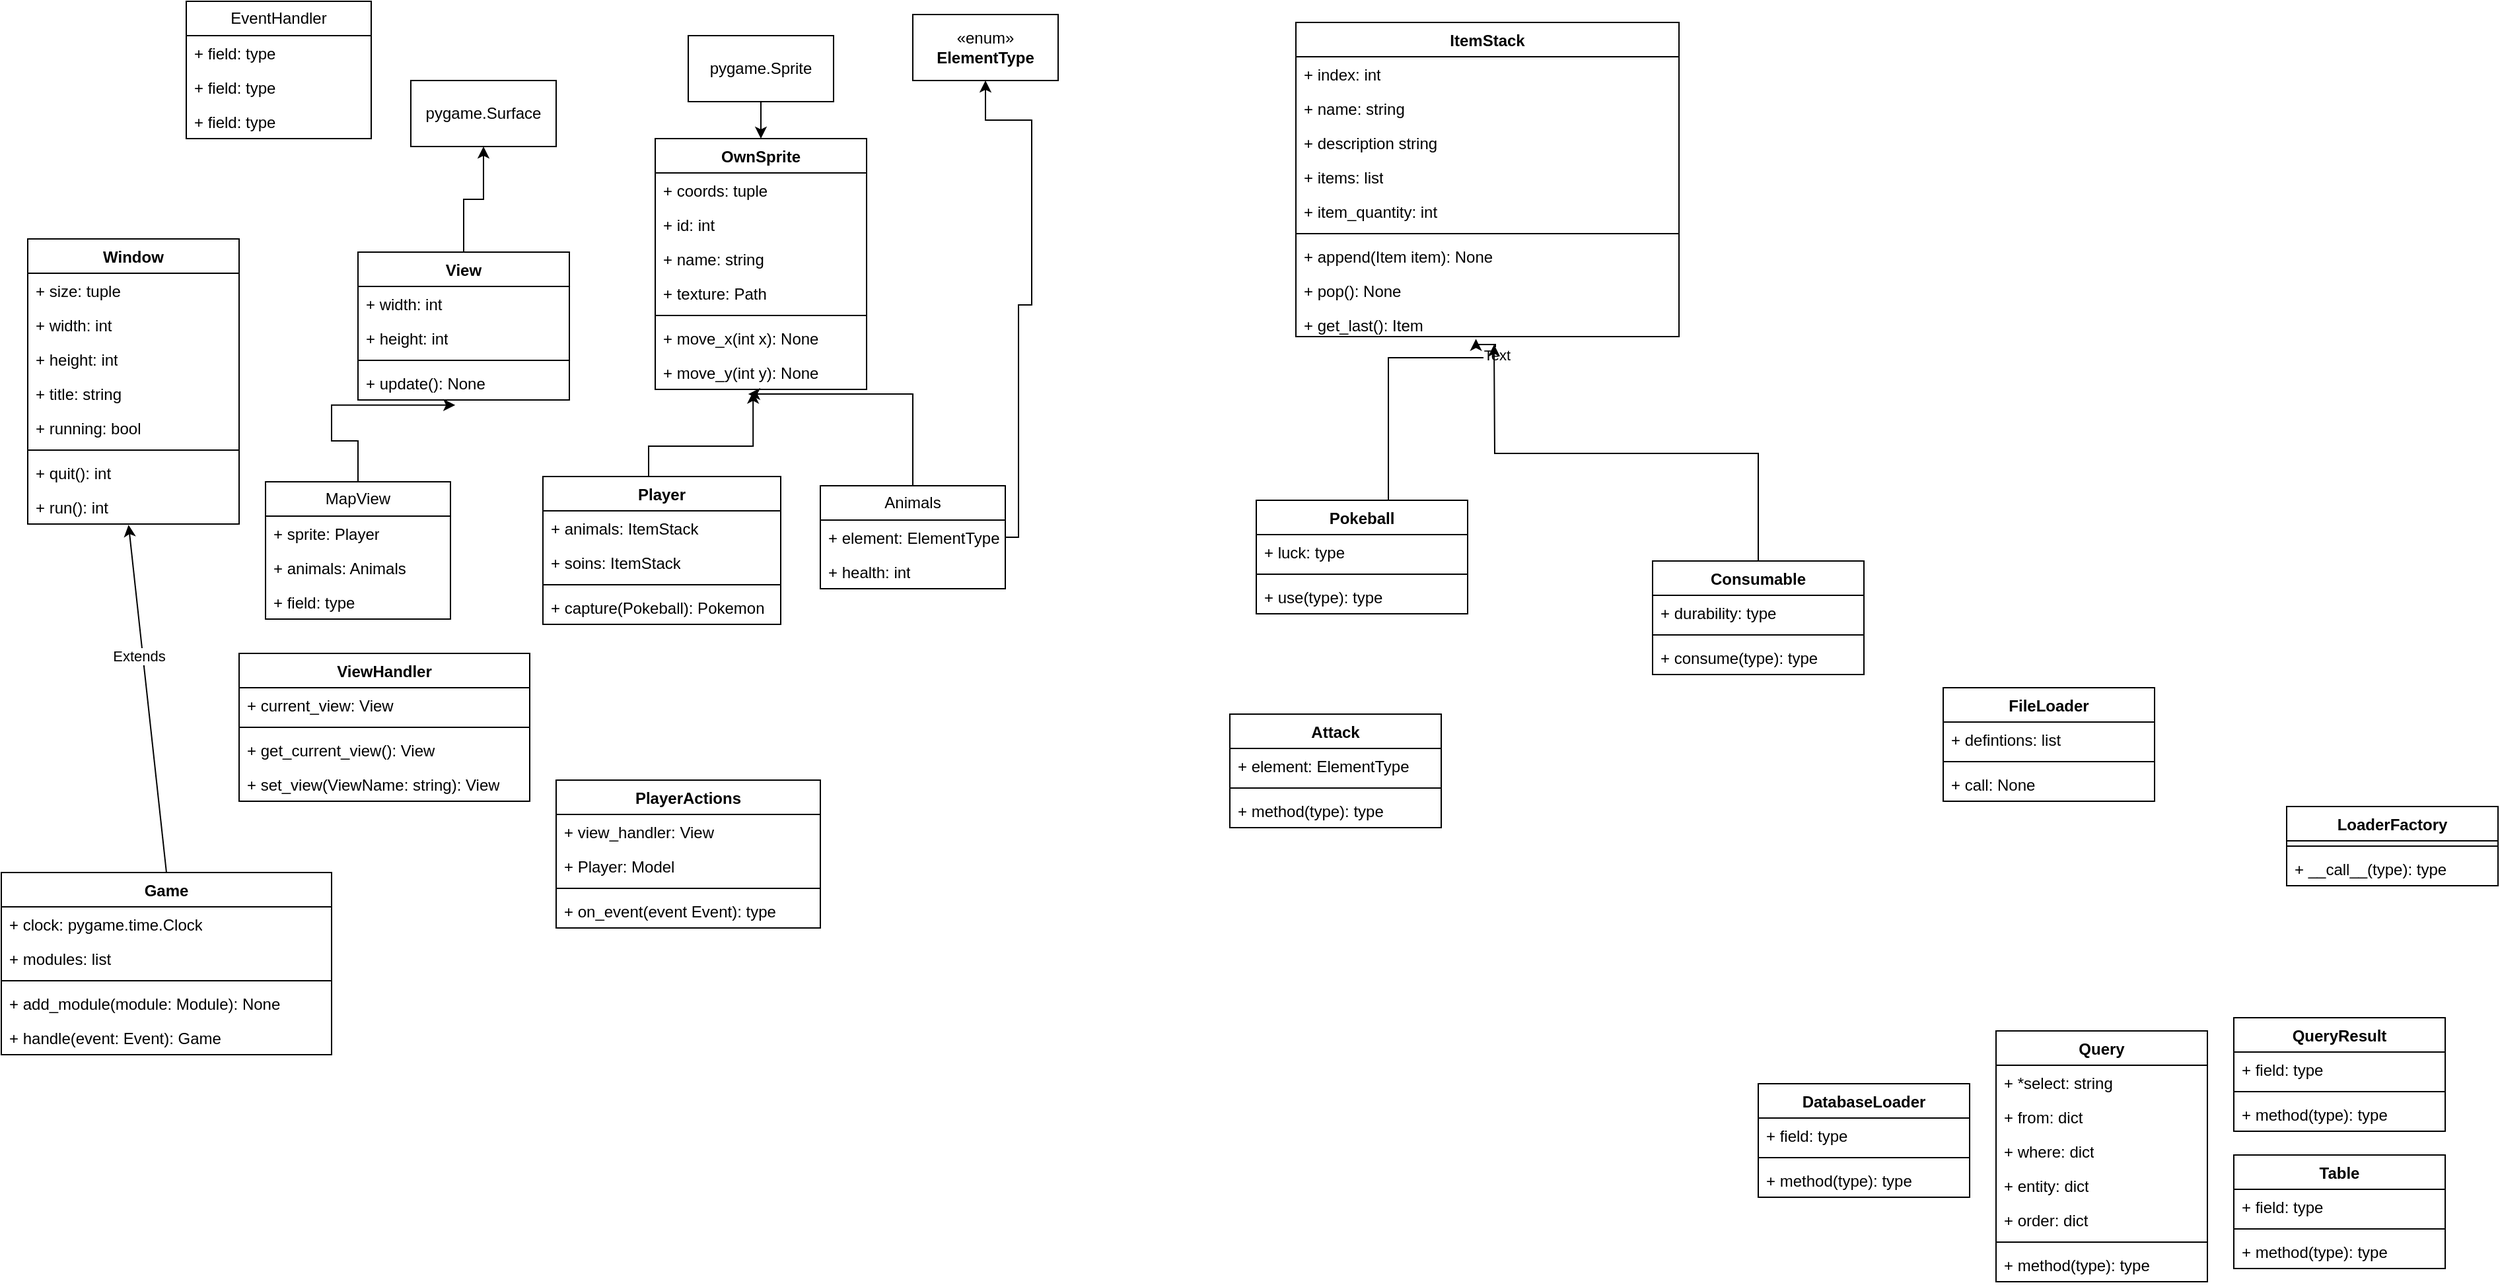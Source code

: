 <mxfile version="24.7.14">
  <diagram id="C5RBs43oDa-KdzZeNtuy" name="Page-1">
    <mxGraphModel dx="1259" dy="772" grid="1" gridSize="10" guides="1" tooltips="1" connect="1" arrows="1" fold="1" page="1" pageScale="1" pageWidth="827" pageHeight="1169" math="0" shadow="0">
      <root>
        <mxCell id="WIyWlLk6GJQsqaUBKTNV-0" />
        <mxCell id="WIyWlLk6GJQsqaUBKTNV-1" parent="WIyWlLk6GJQsqaUBKTNV-0" />
        <mxCell id="GONBPTO6Ev1psJUMG5_J-37" style="edgeStyle=orthogonalEdgeStyle;rounded=0;orthogonalLoop=1;jettySize=auto;html=1;exitX=0.5;exitY=0;exitDx=0;exitDy=0;entryX=0.463;entryY=1.067;entryDx=0;entryDy=0;entryPerimeter=0;" parent="WIyWlLk6GJQsqaUBKTNV-1" source="RWtT4axtiHyK8IpYMIvo-4" target="GONBPTO6Ev1psJUMG5_J-42" edge="1">
          <mxGeometry relative="1" as="geometry">
            <mxPoint x="590" y="370" as="targetPoint" />
            <mxPoint x="500" y="470" as="sourcePoint" />
            <Array as="points">
              <mxPoint x="500" y="427" />
              <mxPoint x="579" y="427" />
            </Array>
          </mxGeometry>
        </mxCell>
        <mxCell id="Wf7hyPrL2apVzVaOcEOz-4" value="Window" style="swimlane;fontStyle=1;align=center;verticalAlign=top;childLayout=stackLayout;horizontal=1;startSize=26;horizontalStack=0;resizeParent=1;resizeParentMax=0;resizeLast=0;collapsible=1;marginBottom=0;whiteSpace=wrap;html=1;" parent="WIyWlLk6GJQsqaUBKTNV-1" vertex="1">
          <mxGeometry x="30" y="270" width="160" height="216" as="geometry" />
        </mxCell>
        <mxCell id="Wf7hyPrL2apVzVaOcEOz-5" value="+ size: tuple&lt;br&gt;&lt;div&gt;&lt;br&gt;&lt;/div&gt;" style="text;strokeColor=none;fillColor=none;align=left;verticalAlign=top;spacingLeft=4;spacingRight=4;overflow=hidden;rotatable=0;points=[[0,0.5],[1,0.5]];portConstraint=eastwest;whiteSpace=wrap;html=1;" parent="Wf7hyPrL2apVzVaOcEOz-4" vertex="1">
          <mxGeometry y="26" width="160" height="26" as="geometry" />
        </mxCell>
        <mxCell id="Wf7hyPrL2apVzVaOcEOz-34" value="+ width: int&lt;br&gt;&lt;div&gt;&lt;br&gt;&lt;/div&gt;" style="text;strokeColor=none;fillColor=none;align=left;verticalAlign=top;spacingLeft=4;spacingRight=4;overflow=hidden;rotatable=0;points=[[0,0.5],[1,0.5]];portConstraint=eastwest;whiteSpace=wrap;html=1;" parent="Wf7hyPrL2apVzVaOcEOz-4" vertex="1">
          <mxGeometry y="52" width="160" height="26" as="geometry" />
        </mxCell>
        <mxCell id="Wf7hyPrL2apVzVaOcEOz-35" value="+ height: int&lt;br&gt;&lt;div&gt;&lt;br&gt;&lt;/div&gt;" style="text;strokeColor=none;fillColor=none;align=left;verticalAlign=top;spacingLeft=4;spacingRight=4;overflow=hidden;rotatable=0;points=[[0,0.5],[1,0.5]];portConstraint=eastwest;whiteSpace=wrap;html=1;" parent="Wf7hyPrL2apVzVaOcEOz-4" vertex="1">
          <mxGeometry y="78" width="160" height="26" as="geometry" />
        </mxCell>
        <mxCell id="Wf7hyPrL2apVzVaOcEOz-8" value="+ title: string&lt;br&gt;&lt;div&gt;&lt;br&gt;&lt;/div&gt;" style="text;strokeColor=none;fillColor=none;align=left;verticalAlign=top;spacingLeft=4;spacingRight=4;overflow=hidden;rotatable=0;points=[[0,0.5],[1,0.5]];portConstraint=eastwest;whiteSpace=wrap;html=1;" parent="Wf7hyPrL2apVzVaOcEOz-4" vertex="1">
          <mxGeometry y="104" width="160" height="26" as="geometry" />
        </mxCell>
        <mxCell id="Wf7hyPrL2apVzVaOcEOz-36" value="+ running: bool&lt;br&gt;&lt;div&gt;&lt;br&gt;&lt;/div&gt;" style="text;strokeColor=none;fillColor=none;align=left;verticalAlign=top;spacingLeft=4;spacingRight=4;overflow=hidden;rotatable=0;points=[[0,0.5],[1,0.5]];portConstraint=eastwest;whiteSpace=wrap;html=1;" parent="Wf7hyPrL2apVzVaOcEOz-4" vertex="1">
          <mxGeometry y="130" width="160" height="26" as="geometry" />
        </mxCell>
        <mxCell id="Wf7hyPrL2apVzVaOcEOz-6" value="" style="line;strokeWidth=1;fillColor=none;align=left;verticalAlign=middle;spacingTop=-1;spacingLeft=3;spacingRight=3;rotatable=0;labelPosition=right;points=[];portConstraint=eastwest;strokeColor=inherit;" parent="Wf7hyPrL2apVzVaOcEOz-4" vertex="1">
          <mxGeometry y="156" width="160" height="8" as="geometry" />
        </mxCell>
        <mxCell id="Wf7hyPrL2apVzVaOcEOz-7" value="+ quit(): int" style="text;strokeColor=none;fillColor=none;align=left;verticalAlign=top;spacingLeft=4;spacingRight=4;overflow=hidden;rotatable=0;points=[[0,0.5],[1,0.5]];portConstraint=eastwest;whiteSpace=wrap;html=1;" parent="Wf7hyPrL2apVzVaOcEOz-4" vertex="1">
          <mxGeometry y="164" width="160" height="26" as="geometry" />
        </mxCell>
        <mxCell id="Wf7hyPrL2apVzVaOcEOz-9" value="+ run(): int" style="text;strokeColor=none;fillColor=none;align=left;verticalAlign=top;spacingLeft=4;spacingRight=4;overflow=hidden;rotatable=0;points=[[0,0.5],[1,0.5]];portConstraint=eastwest;whiteSpace=wrap;html=1;" parent="Wf7hyPrL2apVzVaOcEOz-4" vertex="1">
          <mxGeometry y="190" width="160" height="26" as="geometry" />
        </mxCell>
        <mxCell id="Wf7hyPrL2apVzVaOcEOz-10" value="Game" style="swimlane;fontStyle=1;align=center;verticalAlign=top;childLayout=stackLayout;horizontal=1;startSize=26;horizontalStack=0;resizeParent=1;resizeParentMax=0;resizeLast=0;collapsible=1;marginBottom=0;whiteSpace=wrap;html=1;" parent="WIyWlLk6GJQsqaUBKTNV-1" vertex="1">
          <mxGeometry x="10" y="750" width="250" height="138" as="geometry" />
        </mxCell>
        <mxCell id="Wf7hyPrL2apVzVaOcEOz-11" value="+ clock: pygame.time.Clock" style="text;strokeColor=none;fillColor=none;align=left;verticalAlign=top;spacingLeft=4;spacingRight=4;overflow=hidden;rotatable=0;points=[[0,0.5],[1,0.5]];portConstraint=eastwest;whiteSpace=wrap;html=1;" parent="Wf7hyPrL2apVzVaOcEOz-10" vertex="1">
          <mxGeometry y="26" width="250" height="26" as="geometry" />
        </mxCell>
        <mxCell id="Wf7hyPrL2apVzVaOcEOz-49" value="+ modules: list" style="text;strokeColor=none;fillColor=none;align=left;verticalAlign=top;spacingLeft=4;spacingRight=4;overflow=hidden;rotatable=0;points=[[0,0.5],[1,0.5]];portConstraint=eastwest;whiteSpace=wrap;html=1;" parent="Wf7hyPrL2apVzVaOcEOz-10" vertex="1">
          <mxGeometry y="52" width="250" height="26" as="geometry" />
        </mxCell>
        <mxCell id="Wf7hyPrL2apVzVaOcEOz-12" value="" style="line;strokeWidth=1;fillColor=none;align=left;verticalAlign=middle;spacingTop=-1;spacingLeft=3;spacingRight=3;rotatable=0;labelPosition=right;points=[];portConstraint=eastwest;strokeColor=inherit;" parent="Wf7hyPrL2apVzVaOcEOz-10" vertex="1">
          <mxGeometry y="78" width="250" height="8" as="geometry" />
        </mxCell>
        <mxCell id="Wf7hyPrL2apVzVaOcEOz-13" value="+ add_module(module: Module): None" style="text;strokeColor=none;fillColor=none;align=left;verticalAlign=top;spacingLeft=4;spacingRight=4;overflow=hidden;rotatable=0;points=[[0,0.5],[1,0.5]];portConstraint=eastwest;whiteSpace=wrap;html=1;" parent="Wf7hyPrL2apVzVaOcEOz-10" vertex="1">
          <mxGeometry y="86" width="250" height="26" as="geometry" />
        </mxCell>
        <mxCell id="Wf7hyPrL2apVzVaOcEOz-50" value="+ handle(event: Event): Game" style="text;strokeColor=none;fillColor=none;align=left;verticalAlign=top;spacingLeft=4;spacingRight=4;overflow=hidden;rotatable=0;points=[[0,0.5],[1,0.5]];portConstraint=eastwest;whiteSpace=wrap;html=1;" parent="Wf7hyPrL2apVzVaOcEOz-10" vertex="1">
          <mxGeometry y="112" width="250" height="26" as="geometry" />
        </mxCell>
        <mxCell id="Wf7hyPrL2apVzVaOcEOz-15" value="" style="endArrow=classic;html=1;rounded=0;entryX=0.477;entryY=1.025;entryDx=0;entryDy=0;entryPerimeter=0;exitX=0.5;exitY=0;exitDx=0;exitDy=0;" parent="WIyWlLk6GJQsqaUBKTNV-1" source="Wf7hyPrL2apVzVaOcEOz-10" target="Wf7hyPrL2apVzVaOcEOz-9" edge="1">
          <mxGeometry width="50" height="50" relative="1" as="geometry">
            <mxPoint x="360" y="530" as="sourcePoint" />
            <mxPoint x="170" y="430" as="targetPoint" />
          </mxGeometry>
        </mxCell>
        <mxCell id="Wf7hyPrL2apVzVaOcEOz-16" value="Extends" style="edgeLabel;html=1;align=center;verticalAlign=middle;resizable=0;points=[];" parent="Wf7hyPrL2apVzVaOcEOz-15" vertex="1" connectable="0">
          <mxGeometry x="0.249" y="3" relative="1" as="geometry">
            <mxPoint as="offset" />
          </mxGeometry>
        </mxCell>
        <mxCell id="Wf7hyPrL2apVzVaOcEOz-17" value="MapView" style="swimlane;fontStyle=0;childLayout=stackLayout;horizontal=1;startSize=26;fillColor=none;horizontalStack=0;resizeParent=1;resizeParentMax=0;resizeLast=0;collapsible=1;marginBottom=0;whiteSpace=wrap;html=1;" parent="WIyWlLk6GJQsqaUBKTNV-1" vertex="1">
          <mxGeometry x="210" y="454" width="140" height="104" as="geometry" />
        </mxCell>
        <mxCell id="Wf7hyPrL2apVzVaOcEOz-18" value="+ sprite: Player" style="text;strokeColor=none;fillColor=none;align=left;verticalAlign=top;spacingLeft=4;spacingRight=4;overflow=hidden;rotatable=0;points=[[0,0.5],[1,0.5]];portConstraint=eastwest;whiteSpace=wrap;html=1;" parent="Wf7hyPrL2apVzVaOcEOz-17" vertex="1">
          <mxGeometry y="26" width="140" height="26" as="geometry" />
        </mxCell>
        <mxCell id="Wf7hyPrL2apVzVaOcEOz-19" value="+ animals: Animals" style="text;strokeColor=none;fillColor=none;align=left;verticalAlign=top;spacingLeft=4;spacingRight=4;overflow=hidden;rotatable=0;points=[[0,0.5],[1,0.5]];portConstraint=eastwest;whiteSpace=wrap;html=1;" parent="Wf7hyPrL2apVzVaOcEOz-17" vertex="1">
          <mxGeometry y="52" width="140" height="26" as="geometry" />
        </mxCell>
        <mxCell id="Wf7hyPrL2apVzVaOcEOz-20" value="+ field: type" style="text;strokeColor=none;fillColor=none;align=left;verticalAlign=top;spacingLeft=4;spacingRight=4;overflow=hidden;rotatable=0;points=[[0,0.5],[1,0.5]];portConstraint=eastwest;whiteSpace=wrap;html=1;" parent="Wf7hyPrL2apVzVaOcEOz-17" vertex="1">
          <mxGeometry y="78" width="140" height="26" as="geometry" />
        </mxCell>
        <mxCell id="GONBPTO6Ev1psJUMG5_J-35" style="edgeStyle=orthogonalEdgeStyle;rounded=0;orthogonalLoop=1;jettySize=auto;html=1;exitX=0.5;exitY=1;exitDx=0;exitDy=0;entryX=0.5;entryY=0;entryDx=0;entryDy=0;" parent="WIyWlLk6GJQsqaUBKTNV-1" source="Wf7hyPrL2apVzVaOcEOz-21" target="GONBPTO6Ev1psJUMG5_J-38" edge="1">
          <mxGeometry relative="1" as="geometry">
            <mxPoint x="585" y="252" as="targetPoint" />
          </mxGeometry>
        </mxCell>
        <mxCell id="Wf7hyPrL2apVzVaOcEOz-21" value="pygame.Sprite" style="html=1;whiteSpace=wrap;" parent="WIyWlLk6GJQsqaUBKTNV-1" vertex="1">
          <mxGeometry x="530" y="116" width="110" height="50" as="geometry" />
        </mxCell>
        <mxCell id="Wf7hyPrL2apVzVaOcEOz-29" style="edgeStyle=orthogonalEdgeStyle;rounded=0;orthogonalLoop=1;jettySize=auto;html=1;exitX=1;exitY=0.5;exitDx=0;exitDy=0;entryX=0.5;entryY=1;entryDx=0;entryDy=0;" parent="WIyWlLk6GJQsqaUBKTNV-1" source="Wf7hyPrL2apVzVaOcEOz-27" target="Wf7hyPrL2apVzVaOcEOz-28" edge="1">
          <mxGeometry relative="1" as="geometry">
            <Array as="points">
              <mxPoint x="780" y="320" />
              <mxPoint x="790" y="320" />
              <mxPoint x="790" y="180" />
              <mxPoint x="755" y="180" />
            </Array>
          </mxGeometry>
        </mxCell>
        <mxCell id="GONBPTO6Ev1psJUMG5_J-36" style="edgeStyle=orthogonalEdgeStyle;rounded=0;orthogonalLoop=1;jettySize=auto;html=1;exitX=0.5;exitY=0;exitDx=0;exitDy=0;entryX=0.44;entryY=1.136;entryDx=0;entryDy=0;entryPerimeter=0;" parent="WIyWlLk6GJQsqaUBKTNV-1" source="Wf7hyPrL2apVzVaOcEOz-24" target="GONBPTO6Ev1psJUMG5_J-42" edge="1">
          <mxGeometry relative="1" as="geometry">
            <mxPoint x="580" y="380" as="targetPoint" />
          </mxGeometry>
        </mxCell>
        <mxCell id="Wf7hyPrL2apVzVaOcEOz-24" value="Animals" style="swimlane;fontStyle=0;childLayout=stackLayout;horizontal=1;startSize=26;fillColor=none;horizontalStack=0;resizeParent=1;resizeParentMax=0;resizeLast=0;collapsible=1;marginBottom=0;whiteSpace=wrap;html=1;" parent="WIyWlLk6GJQsqaUBKTNV-1" vertex="1">
          <mxGeometry x="630" y="457" width="140" height="78" as="geometry" />
        </mxCell>
        <mxCell id="Wf7hyPrL2apVzVaOcEOz-27" value="+ element: ElementType" style="text;strokeColor=none;fillColor=none;align=left;verticalAlign=top;spacingLeft=4;spacingRight=4;overflow=hidden;rotatable=0;points=[[0,0.5],[1,0.5]];portConstraint=eastwest;whiteSpace=wrap;html=1;" parent="Wf7hyPrL2apVzVaOcEOz-24" vertex="1">
          <mxGeometry y="26" width="140" height="26" as="geometry" />
        </mxCell>
        <mxCell id="Wf7hyPrL2apVzVaOcEOz-31" value="+ health: int" style="text;strokeColor=none;fillColor=none;align=left;verticalAlign=top;spacingLeft=4;spacingRight=4;overflow=hidden;rotatable=0;points=[[0,0.5],[1,0.5]];portConstraint=eastwest;whiteSpace=wrap;html=1;" parent="Wf7hyPrL2apVzVaOcEOz-24" vertex="1">
          <mxGeometry y="52" width="140" height="26" as="geometry" />
        </mxCell>
        <mxCell id="Wf7hyPrL2apVzVaOcEOz-28" value="«enum»&lt;br&gt;&lt;b&gt;ElementType&lt;/b&gt;" style="html=1;whiteSpace=wrap;" parent="WIyWlLk6GJQsqaUBKTNV-1" vertex="1">
          <mxGeometry x="700" y="100" width="110" height="50" as="geometry" />
        </mxCell>
        <mxCell id="Wf7hyPrL2apVzVaOcEOz-37" value="EventHandler" style="swimlane;fontStyle=0;childLayout=stackLayout;horizontal=1;startSize=26;fillColor=none;horizontalStack=0;resizeParent=1;resizeParentMax=0;resizeLast=0;collapsible=1;marginBottom=0;whiteSpace=wrap;html=1;" parent="WIyWlLk6GJQsqaUBKTNV-1" vertex="1">
          <mxGeometry x="150" y="90" width="140" height="104" as="geometry" />
        </mxCell>
        <mxCell id="Wf7hyPrL2apVzVaOcEOz-38" value="+ field: type" style="text;strokeColor=none;fillColor=none;align=left;verticalAlign=top;spacingLeft=4;spacingRight=4;overflow=hidden;rotatable=0;points=[[0,0.5],[1,0.5]];portConstraint=eastwest;whiteSpace=wrap;html=1;" parent="Wf7hyPrL2apVzVaOcEOz-37" vertex="1">
          <mxGeometry y="26" width="140" height="26" as="geometry" />
        </mxCell>
        <mxCell id="Wf7hyPrL2apVzVaOcEOz-39" value="+ field: type" style="text;strokeColor=none;fillColor=none;align=left;verticalAlign=top;spacingLeft=4;spacingRight=4;overflow=hidden;rotatable=0;points=[[0,0.5],[1,0.5]];portConstraint=eastwest;whiteSpace=wrap;html=1;" parent="Wf7hyPrL2apVzVaOcEOz-37" vertex="1">
          <mxGeometry y="52" width="140" height="26" as="geometry" />
        </mxCell>
        <mxCell id="Wf7hyPrL2apVzVaOcEOz-40" value="+ field: type" style="text;strokeColor=none;fillColor=none;align=left;verticalAlign=top;spacingLeft=4;spacingRight=4;overflow=hidden;rotatable=0;points=[[0,0.5],[1,0.5]];portConstraint=eastwest;whiteSpace=wrap;html=1;" parent="Wf7hyPrL2apVzVaOcEOz-37" vertex="1">
          <mxGeometry y="78" width="140" height="26" as="geometry" />
        </mxCell>
        <mxCell id="Wf7hyPrL2apVzVaOcEOz-41" value="ViewHandler" style="swimlane;fontStyle=1;align=center;verticalAlign=top;childLayout=stackLayout;horizontal=1;startSize=26;horizontalStack=0;resizeParent=1;resizeParentMax=0;resizeLast=0;collapsible=1;marginBottom=0;whiteSpace=wrap;html=1;" parent="WIyWlLk6GJQsqaUBKTNV-1" vertex="1">
          <mxGeometry x="190" y="584" width="220" height="112" as="geometry" />
        </mxCell>
        <mxCell id="Wf7hyPrL2apVzVaOcEOz-42" value="+ current_view: View" style="text;strokeColor=none;fillColor=none;align=left;verticalAlign=top;spacingLeft=4;spacingRight=4;overflow=hidden;rotatable=0;points=[[0,0.5],[1,0.5]];portConstraint=eastwest;whiteSpace=wrap;html=1;" parent="Wf7hyPrL2apVzVaOcEOz-41" vertex="1">
          <mxGeometry y="26" width="220" height="26" as="geometry" />
        </mxCell>
        <mxCell id="Wf7hyPrL2apVzVaOcEOz-43" value="" style="line;strokeWidth=1;fillColor=none;align=left;verticalAlign=middle;spacingTop=-1;spacingLeft=3;spacingRight=3;rotatable=0;labelPosition=right;points=[];portConstraint=eastwest;strokeColor=inherit;" parent="Wf7hyPrL2apVzVaOcEOz-41" vertex="1">
          <mxGeometry y="52" width="220" height="8" as="geometry" />
        </mxCell>
        <mxCell id="Wf7hyPrL2apVzVaOcEOz-44" value="+ get_current_view(): View" style="text;strokeColor=none;fillColor=none;align=left;verticalAlign=top;spacingLeft=4;spacingRight=4;overflow=hidden;rotatable=0;points=[[0,0.5],[1,0.5]];portConstraint=eastwest;whiteSpace=wrap;html=1;" parent="Wf7hyPrL2apVzVaOcEOz-41" vertex="1">
          <mxGeometry y="60" width="220" height="26" as="geometry" />
        </mxCell>
        <mxCell id="Dr3qlY0_7VDkOaDlQDGk-1" value="+ set_view(ViewName: string): View" style="text;strokeColor=none;fillColor=none;align=left;verticalAlign=top;spacingLeft=4;spacingRight=4;overflow=hidden;rotatable=0;points=[[0,0.5],[1,0.5]];portConstraint=eastwest;whiteSpace=wrap;html=1;" vertex="1" parent="Wf7hyPrL2apVzVaOcEOz-41">
          <mxGeometry y="86" width="220" height="26" as="geometry" />
        </mxCell>
        <mxCell id="GONBPTO6Ev1psJUMG5_J-17" value="ItemStack" style="swimlane;fontStyle=1;align=center;verticalAlign=top;childLayout=stackLayout;horizontal=1;startSize=26;horizontalStack=0;resizeParent=1;resizeParentMax=0;resizeLast=0;collapsible=1;marginBottom=0;whiteSpace=wrap;html=1;" parent="WIyWlLk6GJQsqaUBKTNV-1" vertex="1">
          <mxGeometry x="990" y="106" width="290" height="238" as="geometry" />
        </mxCell>
        <mxCell id="RWtT4axtiHyK8IpYMIvo-19" value="+ index: int" style="text;strokeColor=none;fillColor=none;align=left;verticalAlign=top;spacingLeft=4;spacingRight=4;overflow=hidden;rotatable=0;points=[[0,0.5],[1,0.5]];portConstraint=eastwest;whiteSpace=wrap;html=1;" parent="GONBPTO6Ev1psJUMG5_J-17" vertex="1">
          <mxGeometry y="26" width="290" height="26" as="geometry" />
        </mxCell>
        <mxCell id="RWtT4axtiHyK8IpYMIvo-20" value="+ name: string" style="text;strokeColor=none;fillColor=none;align=left;verticalAlign=top;spacingLeft=4;spacingRight=4;overflow=hidden;rotatable=0;points=[[0,0.5],[1,0.5]];portConstraint=eastwest;whiteSpace=wrap;html=1;" parent="GONBPTO6Ev1psJUMG5_J-17" vertex="1">
          <mxGeometry y="52" width="290" height="26" as="geometry" />
        </mxCell>
        <mxCell id="RWtT4axtiHyK8IpYMIvo-21" value="+ description string" style="text;strokeColor=none;fillColor=none;align=left;verticalAlign=top;spacingLeft=4;spacingRight=4;overflow=hidden;rotatable=0;points=[[0,0.5],[1,0.5]];portConstraint=eastwest;whiteSpace=wrap;html=1;" parent="GONBPTO6Ev1psJUMG5_J-17" vertex="1">
          <mxGeometry y="78" width="290" height="26" as="geometry" />
        </mxCell>
        <mxCell id="GONBPTO6Ev1psJUMG5_J-18" value="+ items: list" style="text;strokeColor=none;fillColor=none;align=left;verticalAlign=top;spacingLeft=4;spacingRight=4;overflow=hidden;rotatable=0;points=[[0,0.5],[1,0.5]];portConstraint=eastwest;whiteSpace=wrap;html=1;" parent="GONBPTO6Ev1psJUMG5_J-17" vertex="1">
          <mxGeometry y="104" width="290" height="26" as="geometry" />
        </mxCell>
        <mxCell id="lBrFjf5dVCEyisziQcCt-0" value="+ item_quantity: int" style="text;strokeColor=none;fillColor=none;align=left;verticalAlign=top;spacingLeft=4;spacingRight=4;overflow=hidden;rotatable=0;points=[[0,0.5],[1,0.5]];portConstraint=eastwest;whiteSpace=wrap;html=1;" parent="GONBPTO6Ev1psJUMG5_J-17" vertex="1">
          <mxGeometry y="130" width="290" height="26" as="geometry" />
        </mxCell>
        <mxCell id="GONBPTO6Ev1psJUMG5_J-19" value="" style="line;strokeWidth=1;fillColor=none;align=left;verticalAlign=middle;spacingTop=-1;spacingLeft=3;spacingRight=3;rotatable=0;labelPosition=right;points=[];portConstraint=eastwest;strokeColor=inherit;" parent="GONBPTO6Ev1psJUMG5_J-17" vertex="1">
          <mxGeometry y="156" width="290" height="8" as="geometry" />
        </mxCell>
        <mxCell id="GONBPTO6Ev1psJUMG5_J-26" value="+ append(Item item): None" style="text;strokeColor=none;fillColor=none;align=left;verticalAlign=top;spacingLeft=4;spacingRight=4;overflow=hidden;rotatable=0;points=[[0,0.5],[1,0.5]];portConstraint=eastwest;whiteSpace=wrap;html=1;" parent="GONBPTO6Ev1psJUMG5_J-17" vertex="1">
          <mxGeometry y="164" width="290" height="26" as="geometry" />
        </mxCell>
        <mxCell id="GONBPTO6Ev1psJUMG5_J-28" value="+ pop(&lt;span style=&quot;background-color: initial;&quot;&gt;): None&lt;/span&gt;" style="text;strokeColor=none;fillColor=none;align=left;verticalAlign=top;spacingLeft=4;spacingRight=4;overflow=hidden;rotatable=0;points=[[0,0.5],[1,0.5]];portConstraint=eastwest;whiteSpace=wrap;html=1;" parent="GONBPTO6Ev1psJUMG5_J-17" vertex="1">
          <mxGeometry y="190" width="290" height="26" as="geometry" />
        </mxCell>
        <mxCell id="GONBPTO6Ev1psJUMG5_J-29" value="+ get_last(&lt;span style=&quot;background-color: initial;&quot;&gt;): Item&lt;/span&gt;" style="text;strokeColor=none;fillColor=none;align=left;verticalAlign=top;spacingLeft=4;spacingRight=4;overflow=hidden;rotatable=0;points=[[0,0.5],[1,0.5]];portConstraint=eastwest;whiteSpace=wrap;html=1;" parent="GONBPTO6Ev1psJUMG5_J-17" vertex="1">
          <mxGeometry y="216" width="290" height="22" as="geometry" />
        </mxCell>
        <mxCell id="GONBPTO6Ev1psJUMG5_J-38" value="OwnSprite" style="swimlane;fontStyle=1;align=center;verticalAlign=top;childLayout=stackLayout;horizontal=1;startSize=26;horizontalStack=0;resizeParent=1;resizeParentMax=0;resizeLast=0;collapsible=1;marginBottom=0;whiteSpace=wrap;html=1;" parent="WIyWlLk6GJQsqaUBKTNV-1" vertex="1">
          <mxGeometry x="505" y="194" width="160" height="190" as="geometry" />
        </mxCell>
        <mxCell id="GONBPTO6Ev1psJUMG5_J-39" value="+ coords: tuple" style="text;strokeColor=none;fillColor=none;align=left;verticalAlign=top;spacingLeft=4;spacingRight=4;overflow=hidden;rotatable=0;points=[[0,0.5],[1,0.5]];portConstraint=eastwest;whiteSpace=wrap;html=1;" parent="GONBPTO6Ev1psJUMG5_J-38" vertex="1">
          <mxGeometry y="26" width="160" height="26" as="geometry" />
        </mxCell>
        <mxCell id="Wf7hyPrL2apVzVaOcEOz-1" value="+ id: int" style="text;strokeColor=none;fillColor=none;align=left;verticalAlign=top;spacingLeft=4;spacingRight=4;overflow=hidden;rotatable=0;points=[[0,0.5],[1,0.5]];portConstraint=eastwest;whiteSpace=wrap;html=1;" parent="GONBPTO6Ev1psJUMG5_J-38" vertex="1">
          <mxGeometry y="52" width="160" height="26" as="geometry" />
        </mxCell>
        <mxCell id="Wf7hyPrL2apVzVaOcEOz-2" value="+ name: string" style="text;strokeColor=none;fillColor=none;align=left;verticalAlign=top;spacingLeft=4;spacingRight=4;overflow=hidden;rotatable=0;points=[[0,0.5],[1,0.5]];portConstraint=eastwest;whiteSpace=wrap;html=1;" parent="GONBPTO6Ev1psJUMG5_J-38" vertex="1">
          <mxGeometry y="78" width="160" height="26" as="geometry" />
        </mxCell>
        <mxCell id="GONBPTO6Ev1psJUMG5_J-43" value="+ texture: Path" style="text;strokeColor=none;fillColor=none;align=left;verticalAlign=top;spacingLeft=4;spacingRight=4;overflow=hidden;rotatable=0;points=[[0,0.5],[1,0.5]];portConstraint=eastwest;whiteSpace=wrap;html=1;" parent="GONBPTO6Ev1psJUMG5_J-38" vertex="1">
          <mxGeometry y="104" width="160" height="26" as="geometry" />
        </mxCell>
        <mxCell id="GONBPTO6Ev1psJUMG5_J-40" value="" style="line;strokeWidth=1;fillColor=none;align=left;verticalAlign=middle;spacingTop=-1;spacingLeft=3;spacingRight=3;rotatable=0;labelPosition=right;points=[];portConstraint=eastwest;strokeColor=inherit;" parent="GONBPTO6Ev1psJUMG5_J-38" vertex="1">
          <mxGeometry y="130" width="160" height="8" as="geometry" />
        </mxCell>
        <mxCell id="GONBPTO6Ev1psJUMG5_J-41" value="+ move_x(int x): None" style="text;strokeColor=none;fillColor=none;align=left;verticalAlign=top;spacingLeft=4;spacingRight=4;overflow=hidden;rotatable=0;points=[[0,0.5],[1,0.5]];portConstraint=eastwest;whiteSpace=wrap;html=1;" parent="GONBPTO6Ev1psJUMG5_J-38" vertex="1">
          <mxGeometry y="138" width="160" height="26" as="geometry" />
        </mxCell>
        <mxCell id="GONBPTO6Ev1psJUMG5_J-42" value="+ move_y(int y): None" style="text;strokeColor=none;fillColor=none;align=left;verticalAlign=top;spacingLeft=4;spacingRight=4;overflow=hidden;rotatable=0;points=[[0,0.5],[1,0.5]];portConstraint=eastwest;whiteSpace=wrap;html=1;" parent="GONBPTO6Ev1psJUMG5_J-38" vertex="1">
          <mxGeometry y="164" width="160" height="26" as="geometry" />
        </mxCell>
        <mxCell id="RWtT4axtiHyK8IpYMIvo-25" style="edgeStyle=orthogonalEdgeStyle;rounded=0;orthogonalLoop=1;jettySize=auto;html=1;exitX=0.5;exitY=0;exitDx=0;exitDy=0;entryX=0.5;entryY=1;entryDx=0;entryDy=0;" parent="WIyWlLk6GJQsqaUBKTNV-1" source="lBrFjf5dVCEyisziQcCt-2" target="RWtT4axtiHyK8IpYMIvo-24" edge="1">
          <mxGeometry relative="1" as="geometry" />
        </mxCell>
        <mxCell id="lBrFjf5dVCEyisziQcCt-2" value="View" style="swimlane;fontStyle=1;align=center;verticalAlign=top;childLayout=stackLayout;horizontal=1;startSize=26;horizontalStack=0;resizeParent=1;resizeParentMax=0;resizeLast=0;collapsible=1;marginBottom=0;whiteSpace=wrap;html=1;" parent="WIyWlLk6GJQsqaUBKTNV-1" vertex="1">
          <mxGeometry x="280" y="280" width="160" height="112" as="geometry" />
        </mxCell>
        <mxCell id="lBrFjf5dVCEyisziQcCt-3" value="+ widt&lt;span style=&quot;color: rgba(0, 0, 0, 0); font-family: monospace; font-size: 0px; text-wrap: nowrap;&quot;&gt;%3CmxGraphModel%3E%3Croot%3E%3CmxCell%20id%3D%220%22%2F%3E%3CmxCell%20id%3D%221%22%20parent%3D%220%22%2F%3E%3CmxCell%20id%3D%222%22%20value%3D%22%2B%20name%3A%20string%22%20style%3D%22text%3BstrokeColor%3Dnone%3BfillColor%3Dnone%3Balign%3Dleft%3BverticalAlign%3Dtop%3BspacingLeft%3D4%3BspacingRight%3D4%3Boverflow%3Dhidden%3Brotatable%3D0%3Bpoints%3D%5B%5B0%2C0.5%5D%2C%5B1%2C0.5%5D%5D%3BportConstraint%3Deastwest%3BwhiteSpace%3Dwrap%3Bhtml%3D1%3B%22%20vertex%3D%221%22%20parent%3D%221%22%3E%3CmxGeometry%20x%3D%22990%22%20y%3D%22158%22%20width%3D%22290%22%20height%3D%2226%22%20as%3D%22geometry%22%2F%3E%3C%2FmxCell%3E%3C%2Froot%3E%3C%2FmxGraphModel%3E&lt;/span&gt;h: int" style="text;strokeColor=none;fillColor=none;align=left;verticalAlign=top;spacingLeft=4;spacingRight=4;overflow=hidden;rotatable=0;points=[[0,0.5],[1,0.5]];portConstraint=eastwest;whiteSpace=wrap;html=1;" parent="lBrFjf5dVCEyisziQcCt-2" vertex="1">
          <mxGeometry y="26" width="160" height="26" as="geometry" />
        </mxCell>
        <mxCell id="RWtT4axtiHyK8IpYMIvo-26" value="+ height: int" style="text;strokeColor=none;fillColor=none;align=left;verticalAlign=top;spacingLeft=4;spacingRight=4;overflow=hidden;rotatable=0;points=[[0,0.5],[1,0.5]];portConstraint=eastwest;whiteSpace=wrap;html=1;" parent="lBrFjf5dVCEyisziQcCt-2" vertex="1">
          <mxGeometry y="52" width="160" height="26" as="geometry" />
        </mxCell>
        <mxCell id="lBrFjf5dVCEyisziQcCt-4" value="" style="line;strokeWidth=1;fillColor=none;align=left;verticalAlign=middle;spacingTop=-1;spacingLeft=3;spacingRight=3;rotatable=0;labelPosition=right;points=[];portConstraint=eastwest;strokeColor=inherit;" parent="lBrFjf5dVCEyisziQcCt-2" vertex="1">
          <mxGeometry y="78" width="160" height="8" as="geometry" />
        </mxCell>
        <mxCell id="lBrFjf5dVCEyisziQcCt-5" value="+ update(): None" style="text;strokeColor=none;fillColor=none;align=left;verticalAlign=top;spacingLeft=4;spacingRight=4;overflow=hidden;rotatable=0;points=[[0,0.5],[1,0.5]];portConstraint=eastwest;whiteSpace=wrap;html=1;" parent="lBrFjf5dVCEyisziQcCt-2" vertex="1">
          <mxGeometry y="86" width="160" height="26" as="geometry" />
        </mxCell>
        <mxCell id="lBrFjf5dVCEyisziQcCt-6" value="PlayerActions" style="swimlane;fontStyle=1;align=center;verticalAlign=top;childLayout=stackLayout;horizontal=1;startSize=26;horizontalStack=0;resizeParent=1;resizeParentMax=0;resizeLast=0;collapsible=1;marginBottom=0;whiteSpace=wrap;html=1;" parent="WIyWlLk6GJQsqaUBKTNV-1" vertex="1">
          <mxGeometry x="430" y="680" width="200" height="112" as="geometry" />
        </mxCell>
        <mxCell id="lBrFjf5dVCEyisziQcCt-7" value="+ view_handler: View" style="text;strokeColor=none;fillColor=none;align=left;verticalAlign=top;spacingLeft=4;spacingRight=4;overflow=hidden;rotatable=0;points=[[0,0.5],[1,0.5]];portConstraint=eastwest;whiteSpace=wrap;html=1;" parent="lBrFjf5dVCEyisziQcCt-6" vertex="1">
          <mxGeometry y="26" width="200" height="26" as="geometry" />
        </mxCell>
        <mxCell id="lBrFjf5dVCEyisziQcCt-10" value="+ Player: Model" style="text;strokeColor=none;fillColor=none;align=left;verticalAlign=top;spacingLeft=4;spacingRight=4;overflow=hidden;rotatable=0;points=[[0,0.5],[1,0.5]];portConstraint=eastwest;whiteSpace=wrap;html=1;" parent="lBrFjf5dVCEyisziQcCt-6" vertex="1">
          <mxGeometry y="52" width="200" height="26" as="geometry" />
        </mxCell>
        <mxCell id="lBrFjf5dVCEyisziQcCt-8" value="" style="line;strokeWidth=1;fillColor=none;align=left;verticalAlign=middle;spacingTop=-1;spacingLeft=3;spacingRight=3;rotatable=0;labelPosition=right;points=[];portConstraint=eastwest;strokeColor=inherit;" parent="lBrFjf5dVCEyisziQcCt-6" vertex="1">
          <mxGeometry y="78" width="200" height="8" as="geometry" />
        </mxCell>
        <mxCell id="lBrFjf5dVCEyisziQcCt-9" value="+ on_event(event Event): type" style="text;strokeColor=none;fillColor=none;align=left;verticalAlign=top;spacingLeft=4;spacingRight=4;overflow=hidden;rotatable=0;points=[[0,0.5],[1,0.5]];portConstraint=eastwest;whiteSpace=wrap;html=1;" parent="lBrFjf5dVCEyisziQcCt-6" vertex="1">
          <mxGeometry y="86" width="200" height="26" as="geometry" />
        </mxCell>
        <mxCell id="RWtT4axtiHyK8IpYMIvo-0" value="Attack" style="swimlane;fontStyle=1;align=center;verticalAlign=top;childLayout=stackLayout;horizontal=1;startSize=26;horizontalStack=0;resizeParent=1;resizeParentMax=0;resizeLast=0;collapsible=1;marginBottom=0;whiteSpace=wrap;html=1;" parent="WIyWlLk6GJQsqaUBKTNV-1" vertex="1">
          <mxGeometry x="940" y="630" width="160" height="86" as="geometry" />
        </mxCell>
        <mxCell id="RWtT4axtiHyK8IpYMIvo-1" value="+ element: ElementType" style="text;strokeColor=none;fillColor=none;align=left;verticalAlign=top;spacingLeft=4;spacingRight=4;overflow=hidden;rotatable=0;points=[[0,0.5],[1,0.5]];portConstraint=eastwest;whiteSpace=wrap;html=1;" parent="RWtT4axtiHyK8IpYMIvo-0" vertex="1">
          <mxGeometry y="26" width="160" height="26" as="geometry" />
        </mxCell>
        <mxCell id="RWtT4axtiHyK8IpYMIvo-2" value="" style="line;strokeWidth=1;fillColor=none;align=left;verticalAlign=middle;spacingTop=-1;spacingLeft=3;spacingRight=3;rotatable=0;labelPosition=right;points=[];portConstraint=eastwest;strokeColor=inherit;" parent="RWtT4axtiHyK8IpYMIvo-0" vertex="1">
          <mxGeometry y="52" width="160" height="8" as="geometry" />
        </mxCell>
        <mxCell id="RWtT4axtiHyK8IpYMIvo-3" value="+ method(type): type" style="text;strokeColor=none;fillColor=none;align=left;verticalAlign=top;spacingLeft=4;spacingRight=4;overflow=hidden;rotatable=0;points=[[0,0.5],[1,0.5]];portConstraint=eastwest;whiteSpace=wrap;html=1;" parent="RWtT4axtiHyK8IpYMIvo-0" vertex="1">
          <mxGeometry y="60" width="160" height="26" as="geometry" />
        </mxCell>
        <mxCell id="RWtT4axtiHyK8IpYMIvo-4" value="Player" style="swimlane;fontStyle=1;align=center;verticalAlign=top;childLayout=stackLayout;horizontal=1;startSize=26;horizontalStack=0;resizeParent=1;resizeParentMax=0;resizeLast=0;collapsible=1;marginBottom=0;whiteSpace=wrap;html=1;" parent="WIyWlLk6GJQsqaUBKTNV-1" vertex="1">
          <mxGeometry x="420" y="450" width="180" height="112" as="geometry" />
        </mxCell>
        <mxCell id="7EX6cLu7hv6aV3BIEcD_-2" value="+ animals: ItemStack" style="text;strokeColor=none;fillColor=none;align=left;verticalAlign=top;spacingLeft=4;spacingRight=4;overflow=hidden;rotatable=0;points=[[0,0.5],[1,0.5]];portConstraint=eastwest;whiteSpace=wrap;html=1;" parent="RWtT4axtiHyK8IpYMIvo-4" vertex="1">
          <mxGeometry y="26" width="180" height="26" as="geometry" />
        </mxCell>
        <mxCell id="7EX6cLu7hv6aV3BIEcD_-3" value="+ soins: ItemStack" style="text;strokeColor=none;fillColor=none;align=left;verticalAlign=top;spacingLeft=4;spacingRight=4;overflow=hidden;rotatable=0;points=[[0,0.5],[1,0.5]];portConstraint=eastwest;whiteSpace=wrap;html=1;" parent="RWtT4axtiHyK8IpYMIvo-4" vertex="1">
          <mxGeometry y="52" width="180" height="26" as="geometry" />
        </mxCell>
        <mxCell id="RWtT4axtiHyK8IpYMIvo-6" value="" style="line;strokeWidth=1;fillColor=none;align=left;verticalAlign=middle;spacingTop=-1;spacingLeft=3;spacingRight=3;rotatable=0;labelPosition=right;points=[];portConstraint=eastwest;strokeColor=inherit;" parent="RWtT4axtiHyK8IpYMIvo-4" vertex="1">
          <mxGeometry y="78" width="180" height="8" as="geometry" />
        </mxCell>
        <mxCell id="RWtT4axtiHyK8IpYMIvo-7" value="+ capture(Pokeball): Pokemon" style="text;strokeColor=none;fillColor=none;align=left;verticalAlign=top;spacingLeft=4;spacingRight=4;overflow=hidden;rotatable=0;points=[[0,0.5],[1,0.5]];portConstraint=eastwest;whiteSpace=wrap;html=1;" parent="RWtT4axtiHyK8IpYMIvo-4" vertex="1">
          <mxGeometry y="86" width="180" height="26" as="geometry" />
        </mxCell>
        <mxCell id="RWtT4axtiHyK8IpYMIvo-17" style="edgeStyle=orthogonalEdgeStyle;rounded=0;orthogonalLoop=1;jettySize=auto;html=1;entryX=0.47;entryY=1.079;entryDx=0;entryDy=0;entryPerimeter=0;" parent="WIyWlLk6GJQsqaUBKTNV-1" source="RWtT4axtiHyK8IpYMIvo-9" target="GONBPTO6Ev1psJUMG5_J-29" edge="1">
          <mxGeometry relative="1" as="geometry">
            <mxPoint x="1140" y="280" as="targetPoint" />
            <Array as="points">
              <mxPoint x="1060" y="360" />
              <mxPoint x="1141" y="360" />
              <mxPoint x="1141" y="350" />
              <mxPoint x="1126" y="350" />
            </Array>
          </mxGeometry>
        </mxCell>
        <mxCell id="RWtT4axtiHyK8IpYMIvo-22" value="Text" style="edgeLabel;html=1;align=center;verticalAlign=middle;resizable=0;points=[];" parent="RWtT4axtiHyK8IpYMIvo-17" vertex="1" connectable="0">
          <mxGeometry x="0.759" y="-1" relative="1" as="geometry">
            <mxPoint as="offset" />
          </mxGeometry>
        </mxCell>
        <mxCell id="RWtT4axtiHyK8IpYMIvo-9" value="Pokeball" style="swimlane;fontStyle=1;align=center;verticalAlign=top;childLayout=stackLayout;horizontal=1;startSize=26;horizontalStack=0;resizeParent=1;resizeParentMax=0;resizeLast=0;collapsible=1;marginBottom=0;whiteSpace=wrap;html=1;" parent="WIyWlLk6GJQsqaUBKTNV-1" vertex="1">
          <mxGeometry x="960" y="468" width="160" height="86" as="geometry" />
        </mxCell>
        <mxCell id="RWtT4axtiHyK8IpYMIvo-10" value="+ luck: type" style="text;strokeColor=none;fillColor=none;align=left;verticalAlign=top;spacingLeft=4;spacingRight=4;overflow=hidden;rotatable=0;points=[[0,0.5],[1,0.5]];portConstraint=eastwest;whiteSpace=wrap;html=1;" parent="RWtT4axtiHyK8IpYMIvo-9" vertex="1">
          <mxGeometry y="26" width="160" height="26" as="geometry" />
        </mxCell>
        <mxCell id="RWtT4axtiHyK8IpYMIvo-11" value="" style="line;strokeWidth=1;fillColor=none;align=left;verticalAlign=middle;spacingTop=-1;spacingLeft=3;spacingRight=3;rotatable=0;labelPosition=right;points=[];portConstraint=eastwest;strokeColor=inherit;" parent="RWtT4axtiHyK8IpYMIvo-9" vertex="1">
          <mxGeometry y="52" width="160" height="8" as="geometry" />
        </mxCell>
        <mxCell id="RWtT4axtiHyK8IpYMIvo-12" value="+ use(type): type" style="text;strokeColor=none;fillColor=none;align=left;verticalAlign=top;spacingLeft=4;spacingRight=4;overflow=hidden;rotatable=0;points=[[0,0.5],[1,0.5]];portConstraint=eastwest;whiteSpace=wrap;html=1;" parent="RWtT4axtiHyK8IpYMIvo-9" vertex="1">
          <mxGeometry y="60" width="160" height="26" as="geometry" />
        </mxCell>
        <mxCell id="RWtT4axtiHyK8IpYMIvo-18" style="edgeStyle=orthogonalEdgeStyle;rounded=0;orthogonalLoop=1;jettySize=auto;html=1;exitX=0.5;exitY=0;exitDx=0;exitDy=0;" parent="WIyWlLk6GJQsqaUBKTNV-1" source="RWtT4axtiHyK8IpYMIvo-13" edge="1">
          <mxGeometry relative="1" as="geometry">
            <mxPoint x="1140" y="350" as="targetPoint" />
          </mxGeometry>
        </mxCell>
        <mxCell id="RWtT4axtiHyK8IpYMIvo-13" value="Consumable" style="swimlane;fontStyle=1;align=center;verticalAlign=top;childLayout=stackLayout;horizontal=1;startSize=26;horizontalStack=0;resizeParent=1;resizeParentMax=0;resizeLast=0;collapsible=1;marginBottom=0;whiteSpace=wrap;html=1;" parent="WIyWlLk6GJQsqaUBKTNV-1" vertex="1">
          <mxGeometry x="1260" y="514" width="160" height="86" as="geometry" />
        </mxCell>
        <mxCell id="RWtT4axtiHyK8IpYMIvo-14" value="+ durability: type" style="text;strokeColor=none;fillColor=none;align=left;verticalAlign=top;spacingLeft=4;spacingRight=4;overflow=hidden;rotatable=0;points=[[0,0.5],[1,0.5]];portConstraint=eastwest;whiteSpace=wrap;html=1;" parent="RWtT4axtiHyK8IpYMIvo-13" vertex="1">
          <mxGeometry y="26" width="160" height="26" as="geometry" />
        </mxCell>
        <mxCell id="RWtT4axtiHyK8IpYMIvo-15" value="" style="line;strokeWidth=1;fillColor=none;align=left;verticalAlign=middle;spacingTop=-1;spacingLeft=3;spacingRight=3;rotatable=0;labelPosition=right;points=[];portConstraint=eastwest;strokeColor=inherit;" parent="RWtT4axtiHyK8IpYMIvo-13" vertex="1">
          <mxGeometry y="52" width="160" height="8" as="geometry" />
        </mxCell>
        <mxCell id="RWtT4axtiHyK8IpYMIvo-16" value="+ consume(type): type" style="text;strokeColor=none;fillColor=none;align=left;verticalAlign=top;spacingLeft=4;spacingRight=4;overflow=hidden;rotatable=0;points=[[0,0.5],[1,0.5]];portConstraint=eastwest;whiteSpace=wrap;html=1;" parent="RWtT4axtiHyK8IpYMIvo-13" vertex="1">
          <mxGeometry y="60" width="160" height="26" as="geometry" />
        </mxCell>
        <mxCell id="RWtT4axtiHyK8IpYMIvo-24" value="pygame.Surface" style="html=1;whiteSpace=wrap;" parent="WIyWlLk6GJQsqaUBKTNV-1" vertex="1">
          <mxGeometry x="320" y="150" width="110" height="50" as="geometry" />
        </mxCell>
        <mxCell id="RWtT4axtiHyK8IpYMIvo-28" style="edgeStyle=orthogonalEdgeStyle;rounded=0;orthogonalLoop=1;jettySize=auto;html=1;exitX=0.5;exitY=0;exitDx=0;exitDy=0;entryX=0.46;entryY=1.15;entryDx=0;entryDy=0;entryPerimeter=0;" parent="WIyWlLk6GJQsqaUBKTNV-1" source="Wf7hyPrL2apVzVaOcEOz-17" target="lBrFjf5dVCEyisziQcCt-5" edge="1">
          <mxGeometry relative="1" as="geometry" />
        </mxCell>
        <mxCell id="RWtT4axtiHyK8IpYMIvo-29" value="DatabaseLoader" style="swimlane;fontStyle=1;align=center;verticalAlign=top;childLayout=stackLayout;horizontal=1;startSize=26;horizontalStack=0;resizeParent=1;resizeParentMax=0;resizeLast=0;collapsible=1;marginBottom=0;whiteSpace=wrap;html=1;" parent="WIyWlLk6GJQsqaUBKTNV-1" vertex="1">
          <mxGeometry x="1340" y="910" width="160" height="86" as="geometry" />
        </mxCell>
        <mxCell id="RWtT4axtiHyK8IpYMIvo-30" value="+ field: type" style="text;strokeColor=none;fillColor=none;align=left;verticalAlign=top;spacingLeft=4;spacingRight=4;overflow=hidden;rotatable=0;points=[[0,0.5],[1,0.5]];portConstraint=eastwest;whiteSpace=wrap;html=1;" parent="RWtT4axtiHyK8IpYMIvo-29" vertex="1">
          <mxGeometry y="26" width="160" height="26" as="geometry" />
        </mxCell>
        <mxCell id="RWtT4axtiHyK8IpYMIvo-31" value="" style="line;strokeWidth=1;fillColor=none;align=left;verticalAlign=middle;spacingTop=-1;spacingLeft=3;spacingRight=3;rotatable=0;labelPosition=right;points=[];portConstraint=eastwest;strokeColor=inherit;" parent="RWtT4axtiHyK8IpYMIvo-29" vertex="1">
          <mxGeometry y="52" width="160" height="8" as="geometry" />
        </mxCell>
        <mxCell id="RWtT4axtiHyK8IpYMIvo-32" value="+ method(type): type" style="text;strokeColor=none;fillColor=none;align=left;verticalAlign=top;spacingLeft=4;spacingRight=4;overflow=hidden;rotatable=0;points=[[0,0.5],[1,0.5]];portConstraint=eastwest;whiteSpace=wrap;html=1;" parent="RWtT4axtiHyK8IpYMIvo-29" vertex="1">
          <mxGeometry y="60" width="160" height="26" as="geometry" />
        </mxCell>
        <mxCell id="RWtT4axtiHyK8IpYMIvo-33" value="FileLoader" style="swimlane;fontStyle=1;align=center;verticalAlign=top;childLayout=stackLayout;horizontal=1;startSize=26;horizontalStack=0;resizeParent=1;resizeParentMax=0;resizeLast=0;collapsible=1;marginBottom=0;whiteSpace=wrap;html=1;" parent="WIyWlLk6GJQsqaUBKTNV-1" vertex="1">
          <mxGeometry x="1480" y="610" width="160" height="86" as="geometry" />
        </mxCell>
        <mxCell id="RWtT4axtiHyK8IpYMIvo-34" value="+ defintions: list" style="text;strokeColor=none;fillColor=none;align=left;verticalAlign=top;spacingLeft=4;spacingRight=4;overflow=hidden;rotatable=0;points=[[0,0.5],[1,0.5]];portConstraint=eastwest;whiteSpace=wrap;html=1;" parent="RWtT4axtiHyK8IpYMIvo-33" vertex="1">
          <mxGeometry y="26" width="160" height="26" as="geometry" />
        </mxCell>
        <mxCell id="RWtT4axtiHyK8IpYMIvo-35" value="" style="line;strokeWidth=1;fillColor=none;align=left;verticalAlign=middle;spacingTop=-1;spacingLeft=3;spacingRight=3;rotatable=0;labelPosition=right;points=[];portConstraint=eastwest;strokeColor=inherit;" parent="RWtT4axtiHyK8IpYMIvo-33" vertex="1">
          <mxGeometry y="52" width="160" height="8" as="geometry" />
        </mxCell>
        <mxCell id="RWtT4axtiHyK8IpYMIvo-62" value="+ call: None" style="text;strokeColor=none;fillColor=none;align=left;verticalAlign=top;spacingLeft=4;spacingRight=4;overflow=hidden;rotatable=0;points=[[0,0.5],[1,0.5]];portConstraint=eastwest;whiteSpace=wrap;html=1;" parent="RWtT4axtiHyK8IpYMIvo-33" vertex="1">
          <mxGeometry y="60" width="160" height="26" as="geometry" />
        </mxCell>
        <mxCell id="RWtT4axtiHyK8IpYMIvo-37" value="LoaderFactory" style="swimlane;fontStyle=1;align=center;verticalAlign=top;childLayout=stackLayout;horizontal=1;startSize=26;horizontalStack=0;resizeParent=1;resizeParentMax=0;resizeLast=0;collapsible=1;marginBottom=0;whiteSpace=wrap;html=1;" parent="WIyWlLk6GJQsqaUBKTNV-1" vertex="1">
          <mxGeometry x="1740" y="700" width="160" height="60" as="geometry" />
        </mxCell>
        <mxCell id="RWtT4axtiHyK8IpYMIvo-39" value="" style="line;strokeWidth=1;fillColor=none;align=left;verticalAlign=middle;spacingTop=-1;spacingLeft=3;spacingRight=3;rotatable=0;labelPosition=right;points=[];portConstraint=eastwest;strokeColor=inherit;" parent="RWtT4axtiHyK8IpYMIvo-37" vertex="1">
          <mxGeometry y="26" width="160" height="8" as="geometry" />
        </mxCell>
        <mxCell id="RWtT4axtiHyK8IpYMIvo-40" value="+ __call__(type): type" style="text;strokeColor=none;fillColor=none;align=left;verticalAlign=top;spacingLeft=4;spacingRight=4;overflow=hidden;rotatable=0;points=[[0,0.5],[1,0.5]];portConstraint=eastwest;whiteSpace=wrap;html=1;" parent="RWtT4axtiHyK8IpYMIvo-37" vertex="1">
          <mxGeometry y="34" width="160" height="26" as="geometry" />
        </mxCell>
        <mxCell id="RWtT4axtiHyK8IpYMIvo-41" value="Query" style="swimlane;fontStyle=1;align=center;verticalAlign=top;childLayout=stackLayout;horizontal=1;startSize=26;horizontalStack=0;resizeParent=1;resizeParentMax=0;resizeLast=0;collapsible=1;marginBottom=0;whiteSpace=wrap;html=1;" parent="WIyWlLk6GJQsqaUBKTNV-1" vertex="1">
          <mxGeometry x="1520" y="870" width="160" height="190" as="geometry" />
        </mxCell>
        <mxCell id="RWtT4axtiHyK8IpYMIvo-42" value="+ *select: string" style="text;strokeColor=none;fillColor=none;align=left;verticalAlign=top;spacingLeft=4;spacingRight=4;overflow=hidden;rotatable=0;points=[[0,0.5],[1,0.5]];portConstraint=eastwest;whiteSpace=wrap;html=1;" parent="RWtT4axtiHyK8IpYMIvo-41" vertex="1">
          <mxGeometry y="26" width="160" height="26" as="geometry" />
        </mxCell>
        <mxCell id="RWtT4axtiHyK8IpYMIvo-57" value="+ from: dict" style="text;strokeColor=none;fillColor=none;align=left;verticalAlign=top;spacingLeft=4;spacingRight=4;overflow=hidden;rotatable=0;points=[[0,0.5],[1,0.5]];portConstraint=eastwest;whiteSpace=wrap;html=1;" parent="RWtT4axtiHyK8IpYMIvo-41" vertex="1">
          <mxGeometry y="52" width="160" height="26" as="geometry" />
        </mxCell>
        <mxCell id="RWtT4axtiHyK8IpYMIvo-58" value="+ where: dict" style="text;strokeColor=none;fillColor=none;align=left;verticalAlign=top;spacingLeft=4;spacingRight=4;overflow=hidden;rotatable=0;points=[[0,0.5],[1,0.5]];portConstraint=eastwest;whiteSpace=wrap;html=1;" parent="RWtT4axtiHyK8IpYMIvo-41" vertex="1">
          <mxGeometry y="78" width="160" height="26" as="geometry" />
        </mxCell>
        <mxCell id="RWtT4axtiHyK8IpYMIvo-59" value="+ entity: dict" style="text;strokeColor=none;fillColor=none;align=left;verticalAlign=top;spacingLeft=4;spacingRight=4;overflow=hidden;rotatable=0;points=[[0,0.5],[1,0.5]];portConstraint=eastwest;whiteSpace=wrap;html=1;" parent="RWtT4axtiHyK8IpYMIvo-41" vertex="1">
          <mxGeometry y="104" width="160" height="26" as="geometry" />
        </mxCell>
        <mxCell id="RWtT4axtiHyK8IpYMIvo-60" value="+ order: dict" style="text;strokeColor=none;fillColor=none;align=left;verticalAlign=top;spacingLeft=4;spacingRight=4;overflow=hidden;rotatable=0;points=[[0,0.5],[1,0.5]];portConstraint=eastwest;whiteSpace=wrap;html=1;" parent="RWtT4axtiHyK8IpYMIvo-41" vertex="1">
          <mxGeometry y="130" width="160" height="26" as="geometry" />
        </mxCell>
        <mxCell id="RWtT4axtiHyK8IpYMIvo-43" value="" style="line;strokeWidth=1;fillColor=none;align=left;verticalAlign=middle;spacingTop=-1;spacingLeft=3;spacingRight=3;rotatable=0;labelPosition=right;points=[];portConstraint=eastwest;strokeColor=inherit;" parent="RWtT4axtiHyK8IpYMIvo-41" vertex="1">
          <mxGeometry y="156" width="160" height="8" as="geometry" />
        </mxCell>
        <mxCell id="RWtT4axtiHyK8IpYMIvo-44" value="+ method(type): type" style="text;strokeColor=none;fillColor=none;align=left;verticalAlign=top;spacingLeft=4;spacingRight=4;overflow=hidden;rotatable=0;points=[[0,0.5],[1,0.5]];portConstraint=eastwest;whiteSpace=wrap;html=1;" parent="RWtT4axtiHyK8IpYMIvo-41" vertex="1">
          <mxGeometry y="164" width="160" height="26" as="geometry" />
        </mxCell>
        <mxCell id="RWtT4axtiHyK8IpYMIvo-45" value="QueryResult" style="swimlane;fontStyle=1;align=center;verticalAlign=top;childLayout=stackLayout;horizontal=1;startSize=26;horizontalStack=0;resizeParent=1;resizeParentMax=0;resizeLast=0;collapsible=1;marginBottom=0;whiteSpace=wrap;html=1;" parent="WIyWlLk6GJQsqaUBKTNV-1" vertex="1">
          <mxGeometry x="1700" y="860" width="160" height="86" as="geometry" />
        </mxCell>
        <mxCell id="RWtT4axtiHyK8IpYMIvo-46" value="+ field: type" style="text;strokeColor=none;fillColor=none;align=left;verticalAlign=top;spacingLeft=4;spacingRight=4;overflow=hidden;rotatable=0;points=[[0,0.5],[1,0.5]];portConstraint=eastwest;whiteSpace=wrap;html=1;" parent="RWtT4axtiHyK8IpYMIvo-45" vertex="1">
          <mxGeometry y="26" width="160" height="26" as="geometry" />
        </mxCell>
        <mxCell id="RWtT4axtiHyK8IpYMIvo-47" value="" style="line;strokeWidth=1;fillColor=none;align=left;verticalAlign=middle;spacingTop=-1;spacingLeft=3;spacingRight=3;rotatable=0;labelPosition=right;points=[];portConstraint=eastwest;strokeColor=inherit;" parent="RWtT4axtiHyK8IpYMIvo-45" vertex="1">
          <mxGeometry y="52" width="160" height="8" as="geometry" />
        </mxCell>
        <mxCell id="RWtT4axtiHyK8IpYMIvo-48" value="+ method(type): type" style="text;strokeColor=none;fillColor=none;align=left;verticalAlign=top;spacingLeft=4;spacingRight=4;overflow=hidden;rotatable=0;points=[[0,0.5],[1,0.5]];portConstraint=eastwest;whiteSpace=wrap;html=1;" parent="RWtT4axtiHyK8IpYMIvo-45" vertex="1">
          <mxGeometry y="60" width="160" height="26" as="geometry" />
        </mxCell>
        <mxCell id="RWtT4axtiHyK8IpYMIvo-49" value="Table" style="swimlane;fontStyle=1;align=center;verticalAlign=top;childLayout=stackLayout;horizontal=1;startSize=26;horizontalStack=0;resizeParent=1;resizeParentMax=0;resizeLast=0;collapsible=1;marginBottom=0;whiteSpace=wrap;html=1;" parent="WIyWlLk6GJQsqaUBKTNV-1" vertex="1">
          <mxGeometry x="1700" y="964" width="160" height="86" as="geometry" />
        </mxCell>
        <mxCell id="RWtT4axtiHyK8IpYMIvo-50" value="+ field: type" style="text;strokeColor=none;fillColor=none;align=left;verticalAlign=top;spacingLeft=4;spacingRight=4;overflow=hidden;rotatable=0;points=[[0,0.5],[1,0.5]];portConstraint=eastwest;whiteSpace=wrap;html=1;" parent="RWtT4axtiHyK8IpYMIvo-49" vertex="1">
          <mxGeometry y="26" width="160" height="26" as="geometry" />
        </mxCell>
        <mxCell id="RWtT4axtiHyK8IpYMIvo-51" value="" style="line;strokeWidth=1;fillColor=none;align=left;verticalAlign=middle;spacingTop=-1;spacingLeft=3;spacingRight=3;rotatable=0;labelPosition=right;points=[];portConstraint=eastwest;strokeColor=inherit;" parent="RWtT4axtiHyK8IpYMIvo-49" vertex="1">
          <mxGeometry y="52" width="160" height="8" as="geometry" />
        </mxCell>
        <mxCell id="RWtT4axtiHyK8IpYMIvo-52" value="+ method(type): type" style="text;strokeColor=none;fillColor=none;align=left;verticalAlign=top;spacingLeft=4;spacingRight=4;overflow=hidden;rotatable=0;points=[[0,0.5],[1,0.5]];portConstraint=eastwest;whiteSpace=wrap;html=1;" parent="RWtT4axtiHyK8IpYMIvo-49" vertex="1">
          <mxGeometry y="60" width="160" height="26" as="geometry" />
        </mxCell>
      </root>
    </mxGraphModel>
  </diagram>
</mxfile>
